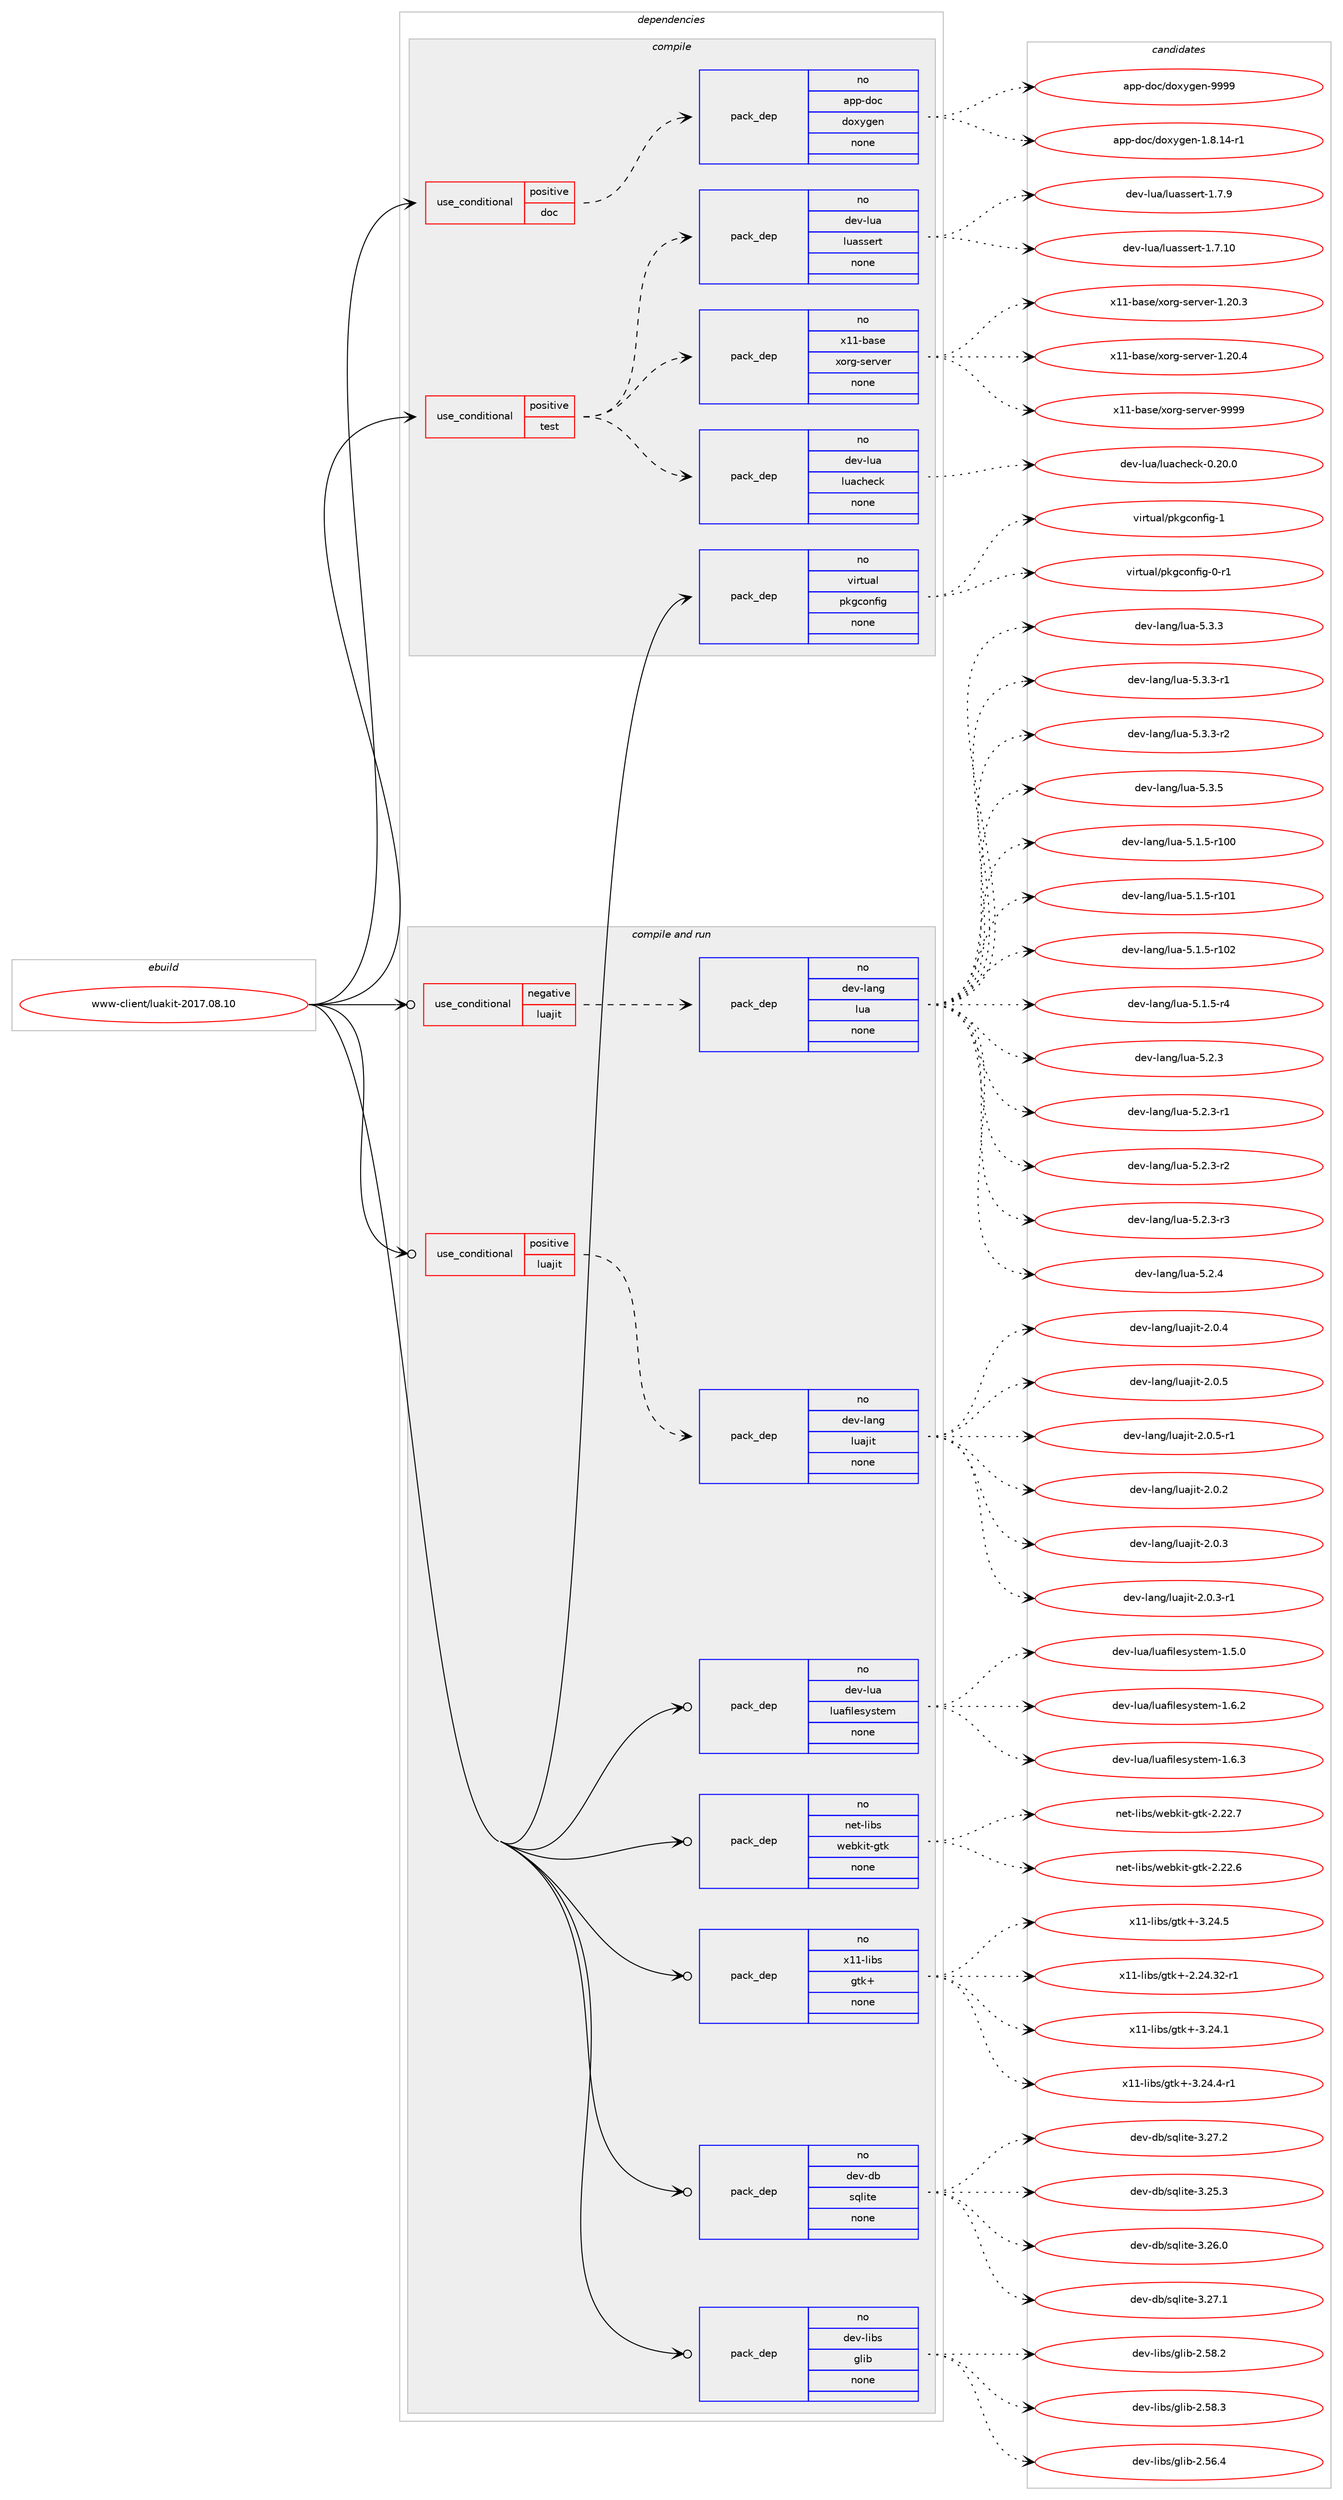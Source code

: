 digraph prolog {

# *************
# Graph options
# *************

newrank=true;
concentrate=true;
compound=true;
graph [rankdir=LR,fontname=Helvetica,fontsize=10,ranksep=1.5];#, ranksep=2.5, nodesep=0.2];
edge  [arrowhead=vee];
node  [fontname=Helvetica,fontsize=10];

# **********
# The ebuild
# **********

subgraph cluster_leftcol {
color=gray;
rank=same;
label=<<i>ebuild</i>>;
id [label="www-client/luakit-2017.08.10", color=red, width=4, href="../www-client/luakit-2017.08.10.svg"];
}

# ****************
# The dependencies
# ****************

subgraph cluster_midcol {
color=gray;
label=<<i>dependencies</i>>;
subgraph cluster_compile {
fillcolor="#eeeeee";
style=filled;
label=<<i>compile</i>>;
subgraph cond464039 {
dependency1749071 [label=<<TABLE BORDER="0" CELLBORDER="1" CELLSPACING="0" CELLPADDING="4"><TR><TD ROWSPAN="3" CELLPADDING="10">use_conditional</TD></TR><TR><TD>positive</TD></TR><TR><TD>doc</TD></TR></TABLE>>, shape=none, color=red];
subgraph pack1255778 {
dependency1749072 [label=<<TABLE BORDER="0" CELLBORDER="1" CELLSPACING="0" CELLPADDING="4" WIDTH="220"><TR><TD ROWSPAN="6" CELLPADDING="30">pack_dep</TD></TR><TR><TD WIDTH="110">no</TD></TR><TR><TD>app-doc</TD></TR><TR><TD>doxygen</TD></TR><TR><TD>none</TD></TR><TR><TD></TD></TR></TABLE>>, shape=none, color=blue];
}
dependency1749071:e -> dependency1749072:w [weight=20,style="dashed",arrowhead="vee"];
}
id:e -> dependency1749071:w [weight=20,style="solid",arrowhead="vee"];
subgraph cond464040 {
dependency1749073 [label=<<TABLE BORDER="0" CELLBORDER="1" CELLSPACING="0" CELLPADDING="4"><TR><TD ROWSPAN="3" CELLPADDING="10">use_conditional</TD></TR><TR><TD>positive</TD></TR><TR><TD>test</TD></TR></TABLE>>, shape=none, color=red];
subgraph pack1255779 {
dependency1749074 [label=<<TABLE BORDER="0" CELLBORDER="1" CELLSPACING="0" CELLPADDING="4" WIDTH="220"><TR><TD ROWSPAN="6" CELLPADDING="30">pack_dep</TD></TR><TR><TD WIDTH="110">no</TD></TR><TR><TD>dev-lua</TD></TR><TR><TD>luassert</TD></TR><TR><TD>none</TD></TR><TR><TD></TD></TR></TABLE>>, shape=none, color=blue];
}
dependency1749073:e -> dependency1749074:w [weight=20,style="dashed",arrowhead="vee"];
subgraph pack1255780 {
dependency1749075 [label=<<TABLE BORDER="0" CELLBORDER="1" CELLSPACING="0" CELLPADDING="4" WIDTH="220"><TR><TD ROWSPAN="6" CELLPADDING="30">pack_dep</TD></TR><TR><TD WIDTH="110">no</TD></TR><TR><TD>dev-lua</TD></TR><TR><TD>luacheck</TD></TR><TR><TD>none</TD></TR><TR><TD></TD></TR></TABLE>>, shape=none, color=blue];
}
dependency1749073:e -> dependency1749075:w [weight=20,style="dashed",arrowhead="vee"];
subgraph pack1255781 {
dependency1749076 [label=<<TABLE BORDER="0" CELLBORDER="1" CELLSPACING="0" CELLPADDING="4" WIDTH="220"><TR><TD ROWSPAN="6" CELLPADDING="30">pack_dep</TD></TR><TR><TD WIDTH="110">no</TD></TR><TR><TD>x11-base</TD></TR><TR><TD>xorg-server</TD></TR><TR><TD>none</TD></TR><TR><TD></TD></TR></TABLE>>, shape=none, color=blue];
}
dependency1749073:e -> dependency1749076:w [weight=20,style="dashed",arrowhead="vee"];
}
id:e -> dependency1749073:w [weight=20,style="solid",arrowhead="vee"];
subgraph pack1255782 {
dependency1749077 [label=<<TABLE BORDER="0" CELLBORDER="1" CELLSPACING="0" CELLPADDING="4" WIDTH="220"><TR><TD ROWSPAN="6" CELLPADDING="30">pack_dep</TD></TR><TR><TD WIDTH="110">no</TD></TR><TR><TD>virtual</TD></TR><TR><TD>pkgconfig</TD></TR><TR><TD>none</TD></TR><TR><TD></TD></TR></TABLE>>, shape=none, color=blue];
}
id:e -> dependency1749077:w [weight=20,style="solid",arrowhead="vee"];
}
subgraph cluster_compileandrun {
fillcolor="#eeeeee";
style=filled;
label=<<i>compile and run</i>>;
subgraph cond464041 {
dependency1749078 [label=<<TABLE BORDER="0" CELLBORDER="1" CELLSPACING="0" CELLPADDING="4"><TR><TD ROWSPAN="3" CELLPADDING="10">use_conditional</TD></TR><TR><TD>negative</TD></TR><TR><TD>luajit</TD></TR></TABLE>>, shape=none, color=red];
subgraph pack1255783 {
dependency1749079 [label=<<TABLE BORDER="0" CELLBORDER="1" CELLSPACING="0" CELLPADDING="4" WIDTH="220"><TR><TD ROWSPAN="6" CELLPADDING="30">pack_dep</TD></TR><TR><TD WIDTH="110">no</TD></TR><TR><TD>dev-lang</TD></TR><TR><TD>lua</TD></TR><TR><TD>none</TD></TR><TR><TD></TD></TR></TABLE>>, shape=none, color=blue];
}
dependency1749078:e -> dependency1749079:w [weight=20,style="dashed",arrowhead="vee"];
}
id:e -> dependency1749078:w [weight=20,style="solid",arrowhead="odotvee"];
subgraph cond464042 {
dependency1749080 [label=<<TABLE BORDER="0" CELLBORDER="1" CELLSPACING="0" CELLPADDING="4"><TR><TD ROWSPAN="3" CELLPADDING="10">use_conditional</TD></TR><TR><TD>positive</TD></TR><TR><TD>luajit</TD></TR></TABLE>>, shape=none, color=red];
subgraph pack1255784 {
dependency1749081 [label=<<TABLE BORDER="0" CELLBORDER="1" CELLSPACING="0" CELLPADDING="4" WIDTH="220"><TR><TD ROWSPAN="6" CELLPADDING="30">pack_dep</TD></TR><TR><TD WIDTH="110">no</TD></TR><TR><TD>dev-lang</TD></TR><TR><TD>luajit</TD></TR><TR><TD>none</TD></TR><TR><TD></TD></TR></TABLE>>, shape=none, color=blue];
}
dependency1749080:e -> dependency1749081:w [weight=20,style="dashed",arrowhead="vee"];
}
id:e -> dependency1749080:w [weight=20,style="solid",arrowhead="odotvee"];
subgraph pack1255785 {
dependency1749082 [label=<<TABLE BORDER="0" CELLBORDER="1" CELLSPACING="0" CELLPADDING="4" WIDTH="220"><TR><TD ROWSPAN="6" CELLPADDING="30">pack_dep</TD></TR><TR><TD WIDTH="110">no</TD></TR><TR><TD>dev-db</TD></TR><TR><TD>sqlite</TD></TR><TR><TD>none</TD></TR><TR><TD></TD></TR></TABLE>>, shape=none, color=blue];
}
id:e -> dependency1749082:w [weight=20,style="solid",arrowhead="odotvee"];
subgraph pack1255786 {
dependency1749083 [label=<<TABLE BORDER="0" CELLBORDER="1" CELLSPACING="0" CELLPADDING="4" WIDTH="220"><TR><TD ROWSPAN="6" CELLPADDING="30">pack_dep</TD></TR><TR><TD WIDTH="110">no</TD></TR><TR><TD>dev-libs</TD></TR><TR><TD>glib</TD></TR><TR><TD>none</TD></TR><TR><TD></TD></TR></TABLE>>, shape=none, color=blue];
}
id:e -> dependency1749083:w [weight=20,style="solid",arrowhead="odotvee"];
subgraph pack1255787 {
dependency1749084 [label=<<TABLE BORDER="0" CELLBORDER="1" CELLSPACING="0" CELLPADDING="4" WIDTH="220"><TR><TD ROWSPAN="6" CELLPADDING="30">pack_dep</TD></TR><TR><TD WIDTH="110">no</TD></TR><TR><TD>dev-lua</TD></TR><TR><TD>luafilesystem</TD></TR><TR><TD>none</TD></TR><TR><TD></TD></TR></TABLE>>, shape=none, color=blue];
}
id:e -> dependency1749084:w [weight=20,style="solid",arrowhead="odotvee"];
subgraph pack1255788 {
dependency1749085 [label=<<TABLE BORDER="0" CELLBORDER="1" CELLSPACING="0" CELLPADDING="4" WIDTH="220"><TR><TD ROWSPAN="6" CELLPADDING="30">pack_dep</TD></TR><TR><TD WIDTH="110">no</TD></TR><TR><TD>net-libs</TD></TR><TR><TD>webkit-gtk</TD></TR><TR><TD>none</TD></TR><TR><TD></TD></TR></TABLE>>, shape=none, color=blue];
}
id:e -> dependency1749085:w [weight=20,style="solid",arrowhead="odotvee"];
subgraph pack1255789 {
dependency1749086 [label=<<TABLE BORDER="0" CELLBORDER="1" CELLSPACING="0" CELLPADDING="4" WIDTH="220"><TR><TD ROWSPAN="6" CELLPADDING="30">pack_dep</TD></TR><TR><TD WIDTH="110">no</TD></TR><TR><TD>x11-libs</TD></TR><TR><TD>gtk+</TD></TR><TR><TD>none</TD></TR><TR><TD></TD></TR></TABLE>>, shape=none, color=blue];
}
id:e -> dependency1749086:w [weight=20,style="solid",arrowhead="odotvee"];
}
subgraph cluster_run {
fillcolor="#eeeeee";
style=filled;
label=<<i>run</i>>;
}
}

# **************
# The candidates
# **************

subgraph cluster_choices {
rank=same;
color=gray;
label=<<i>candidates</i>>;

subgraph choice1255778 {
color=black;
nodesep=1;
choice97112112451001119947100111120121103101110454946564649524511449 [label="app-doc/doxygen-1.8.14-r1", color=red, width=4,href="../app-doc/doxygen-1.8.14-r1.svg"];
choice971121124510011199471001111201211031011104557575757 [label="app-doc/doxygen-9999", color=red, width=4,href="../app-doc/doxygen-9999.svg"];
dependency1749072:e -> choice97112112451001119947100111120121103101110454946564649524511449:w [style=dotted,weight="100"];
dependency1749072:e -> choice971121124510011199471001111201211031011104557575757:w [style=dotted,weight="100"];
}
subgraph choice1255779 {
color=black;
nodesep=1;
choice1001011184510811797471081179711511510111411645494655464948 [label="dev-lua/luassert-1.7.10", color=red, width=4,href="../dev-lua/luassert-1.7.10.svg"];
choice10010111845108117974710811797115115101114116454946554657 [label="dev-lua/luassert-1.7.9", color=red, width=4,href="../dev-lua/luassert-1.7.9.svg"];
dependency1749074:e -> choice1001011184510811797471081179711511510111411645494655464948:w [style=dotted,weight="100"];
dependency1749074:e -> choice10010111845108117974710811797115115101114116454946554657:w [style=dotted,weight="100"];
}
subgraph choice1255780 {
color=black;
nodesep=1;
choice10010111845108117974710811797991041019910745484650484648 [label="dev-lua/luacheck-0.20.0", color=red, width=4,href="../dev-lua/luacheck-0.20.0.svg"];
dependency1749075:e -> choice10010111845108117974710811797991041019910745484650484648:w [style=dotted,weight="100"];
}
subgraph choice1255781 {
color=black;
nodesep=1;
choice1204949459897115101471201111141034511510111411810111445494650484651 [label="x11-base/xorg-server-1.20.3", color=red, width=4,href="../x11-base/xorg-server-1.20.3.svg"];
choice1204949459897115101471201111141034511510111411810111445494650484652 [label="x11-base/xorg-server-1.20.4", color=red, width=4,href="../x11-base/xorg-server-1.20.4.svg"];
choice120494945989711510147120111114103451151011141181011144557575757 [label="x11-base/xorg-server-9999", color=red, width=4,href="../x11-base/xorg-server-9999.svg"];
dependency1749076:e -> choice1204949459897115101471201111141034511510111411810111445494650484651:w [style=dotted,weight="100"];
dependency1749076:e -> choice1204949459897115101471201111141034511510111411810111445494650484652:w [style=dotted,weight="100"];
dependency1749076:e -> choice120494945989711510147120111114103451151011141181011144557575757:w [style=dotted,weight="100"];
}
subgraph choice1255782 {
color=black;
nodesep=1;
choice11810511411611797108471121071039911111010210510345484511449 [label="virtual/pkgconfig-0-r1", color=red, width=4,href="../virtual/pkgconfig-0-r1.svg"];
choice1181051141161179710847112107103991111101021051034549 [label="virtual/pkgconfig-1", color=red, width=4,href="../virtual/pkgconfig-1.svg"];
dependency1749077:e -> choice11810511411611797108471121071039911111010210510345484511449:w [style=dotted,weight="100"];
dependency1749077:e -> choice1181051141161179710847112107103991111101021051034549:w [style=dotted,weight="100"];
}
subgraph choice1255783 {
color=black;
nodesep=1;
choice1001011184510897110103471081179745534649465345114494848 [label="dev-lang/lua-5.1.5-r100", color=red, width=4,href="../dev-lang/lua-5.1.5-r100.svg"];
choice1001011184510897110103471081179745534649465345114494849 [label="dev-lang/lua-5.1.5-r101", color=red, width=4,href="../dev-lang/lua-5.1.5-r101.svg"];
choice1001011184510897110103471081179745534649465345114494850 [label="dev-lang/lua-5.1.5-r102", color=red, width=4,href="../dev-lang/lua-5.1.5-r102.svg"];
choice100101118451089711010347108117974553464946534511452 [label="dev-lang/lua-5.1.5-r4", color=red, width=4,href="../dev-lang/lua-5.1.5-r4.svg"];
choice10010111845108971101034710811797455346504651 [label="dev-lang/lua-5.2.3", color=red, width=4,href="../dev-lang/lua-5.2.3.svg"];
choice100101118451089711010347108117974553465046514511449 [label="dev-lang/lua-5.2.3-r1", color=red, width=4,href="../dev-lang/lua-5.2.3-r1.svg"];
choice100101118451089711010347108117974553465046514511450 [label="dev-lang/lua-5.2.3-r2", color=red, width=4,href="../dev-lang/lua-5.2.3-r2.svg"];
choice100101118451089711010347108117974553465046514511451 [label="dev-lang/lua-5.2.3-r3", color=red, width=4,href="../dev-lang/lua-5.2.3-r3.svg"];
choice10010111845108971101034710811797455346504652 [label="dev-lang/lua-5.2.4", color=red, width=4,href="../dev-lang/lua-5.2.4.svg"];
choice10010111845108971101034710811797455346514651 [label="dev-lang/lua-5.3.3", color=red, width=4,href="../dev-lang/lua-5.3.3.svg"];
choice100101118451089711010347108117974553465146514511449 [label="dev-lang/lua-5.3.3-r1", color=red, width=4,href="../dev-lang/lua-5.3.3-r1.svg"];
choice100101118451089711010347108117974553465146514511450 [label="dev-lang/lua-5.3.3-r2", color=red, width=4,href="../dev-lang/lua-5.3.3-r2.svg"];
choice10010111845108971101034710811797455346514653 [label="dev-lang/lua-5.3.5", color=red, width=4,href="../dev-lang/lua-5.3.5.svg"];
dependency1749079:e -> choice1001011184510897110103471081179745534649465345114494848:w [style=dotted,weight="100"];
dependency1749079:e -> choice1001011184510897110103471081179745534649465345114494849:w [style=dotted,weight="100"];
dependency1749079:e -> choice1001011184510897110103471081179745534649465345114494850:w [style=dotted,weight="100"];
dependency1749079:e -> choice100101118451089711010347108117974553464946534511452:w [style=dotted,weight="100"];
dependency1749079:e -> choice10010111845108971101034710811797455346504651:w [style=dotted,weight="100"];
dependency1749079:e -> choice100101118451089711010347108117974553465046514511449:w [style=dotted,weight="100"];
dependency1749079:e -> choice100101118451089711010347108117974553465046514511450:w [style=dotted,weight="100"];
dependency1749079:e -> choice100101118451089711010347108117974553465046514511451:w [style=dotted,weight="100"];
dependency1749079:e -> choice10010111845108971101034710811797455346504652:w [style=dotted,weight="100"];
dependency1749079:e -> choice10010111845108971101034710811797455346514651:w [style=dotted,weight="100"];
dependency1749079:e -> choice100101118451089711010347108117974553465146514511449:w [style=dotted,weight="100"];
dependency1749079:e -> choice100101118451089711010347108117974553465146514511450:w [style=dotted,weight="100"];
dependency1749079:e -> choice10010111845108971101034710811797455346514653:w [style=dotted,weight="100"];
}
subgraph choice1255784 {
color=black;
nodesep=1;
choice10010111845108971101034710811797106105116455046484650 [label="dev-lang/luajit-2.0.2", color=red, width=4,href="../dev-lang/luajit-2.0.2.svg"];
choice10010111845108971101034710811797106105116455046484651 [label="dev-lang/luajit-2.0.3", color=red, width=4,href="../dev-lang/luajit-2.0.3.svg"];
choice100101118451089711010347108117971061051164550464846514511449 [label="dev-lang/luajit-2.0.3-r1", color=red, width=4,href="../dev-lang/luajit-2.0.3-r1.svg"];
choice10010111845108971101034710811797106105116455046484652 [label="dev-lang/luajit-2.0.4", color=red, width=4,href="../dev-lang/luajit-2.0.4.svg"];
choice10010111845108971101034710811797106105116455046484653 [label="dev-lang/luajit-2.0.5", color=red, width=4,href="../dev-lang/luajit-2.0.5.svg"];
choice100101118451089711010347108117971061051164550464846534511449 [label="dev-lang/luajit-2.0.5-r1", color=red, width=4,href="../dev-lang/luajit-2.0.5-r1.svg"];
dependency1749081:e -> choice10010111845108971101034710811797106105116455046484650:w [style=dotted,weight="100"];
dependency1749081:e -> choice10010111845108971101034710811797106105116455046484651:w [style=dotted,weight="100"];
dependency1749081:e -> choice100101118451089711010347108117971061051164550464846514511449:w [style=dotted,weight="100"];
dependency1749081:e -> choice10010111845108971101034710811797106105116455046484652:w [style=dotted,weight="100"];
dependency1749081:e -> choice10010111845108971101034710811797106105116455046484653:w [style=dotted,weight="100"];
dependency1749081:e -> choice100101118451089711010347108117971061051164550464846534511449:w [style=dotted,weight="100"];
}
subgraph choice1255785 {
color=black;
nodesep=1;
choice10010111845100984711511310810511610145514650534651 [label="dev-db/sqlite-3.25.3", color=red, width=4,href="../dev-db/sqlite-3.25.3.svg"];
choice10010111845100984711511310810511610145514650544648 [label="dev-db/sqlite-3.26.0", color=red, width=4,href="../dev-db/sqlite-3.26.0.svg"];
choice10010111845100984711511310810511610145514650554649 [label="dev-db/sqlite-3.27.1", color=red, width=4,href="../dev-db/sqlite-3.27.1.svg"];
choice10010111845100984711511310810511610145514650554650 [label="dev-db/sqlite-3.27.2", color=red, width=4,href="../dev-db/sqlite-3.27.2.svg"];
dependency1749082:e -> choice10010111845100984711511310810511610145514650534651:w [style=dotted,weight="100"];
dependency1749082:e -> choice10010111845100984711511310810511610145514650544648:w [style=dotted,weight="100"];
dependency1749082:e -> choice10010111845100984711511310810511610145514650554649:w [style=dotted,weight="100"];
dependency1749082:e -> choice10010111845100984711511310810511610145514650554650:w [style=dotted,weight="100"];
}
subgraph choice1255786 {
color=black;
nodesep=1;
choice1001011184510810598115471031081059845504653544652 [label="dev-libs/glib-2.56.4", color=red, width=4,href="../dev-libs/glib-2.56.4.svg"];
choice1001011184510810598115471031081059845504653564650 [label="dev-libs/glib-2.58.2", color=red, width=4,href="../dev-libs/glib-2.58.2.svg"];
choice1001011184510810598115471031081059845504653564651 [label="dev-libs/glib-2.58.3", color=red, width=4,href="../dev-libs/glib-2.58.3.svg"];
dependency1749083:e -> choice1001011184510810598115471031081059845504653544652:w [style=dotted,weight="100"];
dependency1749083:e -> choice1001011184510810598115471031081059845504653564650:w [style=dotted,weight="100"];
dependency1749083:e -> choice1001011184510810598115471031081059845504653564651:w [style=dotted,weight="100"];
}
subgraph choice1255787 {
color=black;
nodesep=1;
choice10010111845108117974710811797102105108101115121115116101109454946534648 [label="dev-lua/luafilesystem-1.5.0", color=red, width=4,href="../dev-lua/luafilesystem-1.5.0.svg"];
choice10010111845108117974710811797102105108101115121115116101109454946544650 [label="dev-lua/luafilesystem-1.6.2", color=red, width=4,href="../dev-lua/luafilesystem-1.6.2.svg"];
choice10010111845108117974710811797102105108101115121115116101109454946544651 [label="dev-lua/luafilesystem-1.6.3", color=red, width=4,href="../dev-lua/luafilesystem-1.6.3.svg"];
dependency1749084:e -> choice10010111845108117974710811797102105108101115121115116101109454946534648:w [style=dotted,weight="100"];
dependency1749084:e -> choice10010111845108117974710811797102105108101115121115116101109454946544650:w [style=dotted,weight="100"];
dependency1749084:e -> choice10010111845108117974710811797102105108101115121115116101109454946544651:w [style=dotted,weight="100"];
}
subgraph choice1255788 {
color=black;
nodesep=1;
choice110101116451081059811547119101981071051164510311610745504650504654 [label="net-libs/webkit-gtk-2.22.6", color=red, width=4,href="../net-libs/webkit-gtk-2.22.6.svg"];
choice110101116451081059811547119101981071051164510311610745504650504655 [label="net-libs/webkit-gtk-2.22.7", color=red, width=4,href="../net-libs/webkit-gtk-2.22.7.svg"];
dependency1749085:e -> choice110101116451081059811547119101981071051164510311610745504650504654:w [style=dotted,weight="100"];
dependency1749085:e -> choice110101116451081059811547119101981071051164510311610745504650504655:w [style=dotted,weight="100"];
}
subgraph choice1255789 {
color=black;
nodesep=1;
choice12049494510810598115471031161074345504650524651504511449 [label="x11-libs/gtk+-2.24.32-r1", color=red, width=4,href="../x11-libs/gtk+-2.24.32-r1.svg"];
choice12049494510810598115471031161074345514650524649 [label="x11-libs/gtk+-3.24.1", color=red, width=4,href="../x11-libs/gtk+-3.24.1.svg"];
choice120494945108105981154710311610743455146505246524511449 [label="x11-libs/gtk+-3.24.4-r1", color=red, width=4,href="../x11-libs/gtk+-3.24.4-r1.svg"];
choice12049494510810598115471031161074345514650524653 [label="x11-libs/gtk+-3.24.5", color=red, width=4,href="../x11-libs/gtk+-3.24.5.svg"];
dependency1749086:e -> choice12049494510810598115471031161074345504650524651504511449:w [style=dotted,weight="100"];
dependency1749086:e -> choice12049494510810598115471031161074345514650524649:w [style=dotted,weight="100"];
dependency1749086:e -> choice120494945108105981154710311610743455146505246524511449:w [style=dotted,weight="100"];
dependency1749086:e -> choice12049494510810598115471031161074345514650524653:w [style=dotted,weight="100"];
}
}

}
